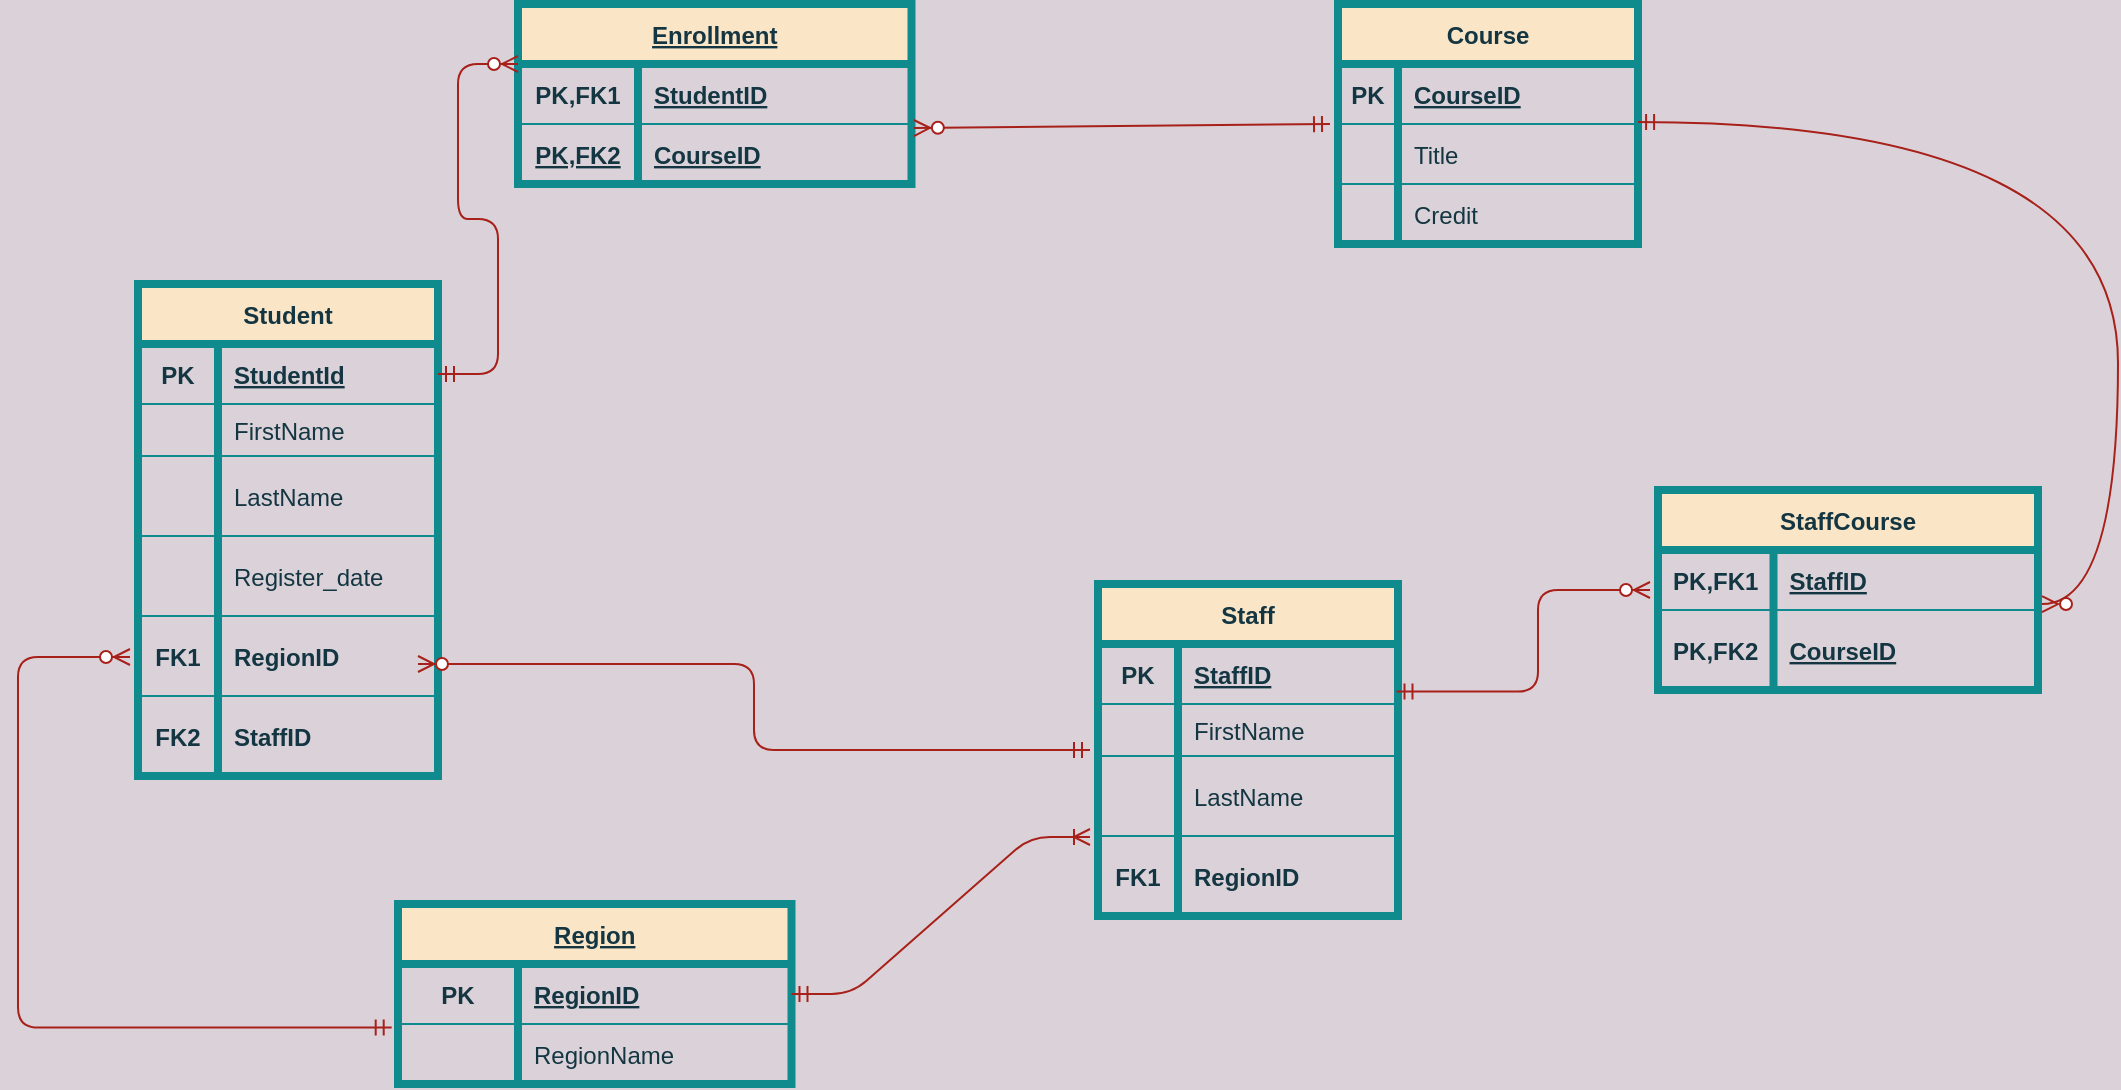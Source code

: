 <mxfile version="15.8.3" type="device"><diagram name="Universty Database Diagram" id="fdOnBVPsswf4ovLiWpWn"><mxGraphModel dx="1110" dy="574" grid="1" gridSize="10" guides="1" tooltips="1" connect="1" arrows="1" fold="1" page="1" pageScale="1" pageWidth="827" pageHeight="1169" background="#DAD2D8" math="0" shadow="0"><root><mxCell id="ur-bBOxtbcJsw3FvqmLU-0"/><mxCell id="ur-bBOxtbcJsw3FvqmLU-1" parent="ur-bBOxtbcJsw3FvqmLU-0"/><mxCell id="ur-bBOxtbcJsw3FvqmLU-2" value="Student" style="shape=table;startSize=30;container=1;collapsible=1;childLayout=tableLayout;fixedRows=1;rowLines=0;fontStyle=1;align=center;resizeLast=1;strokeWidth=4;perimeterSpacing=4;fillColor=#FAE5C7;strokeColor=#0F8B8D;fontColor=#143642;" parent="ur-bBOxtbcJsw3FvqmLU-1" vertex="1"><mxGeometry x="100" y="170" width="150" height="246" as="geometry"/></mxCell><mxCell id="ur-bBOxtbcJsw3FvqmLU-3" value="" style="shape=partialRectangle;collapsible=0;dropTarget=0;pointerEvents=0;fillColor=none;points=[[0,0.5],[1,0.5]];portConstraint=eastwest;top=0;left=0;right=0;bottom=1;strokeColor=#0F8B8D;fontColor=#143642;" parent="ur-bBOxtbcJsw3FvqmLU-2" vertex="1"><mxGeometry y="30" width="150" height="30" as="geometry"/></mxCell><mxCell id="ur-bBOxtbcJsw3FvqmLU-4" value="PK" style="shape=partialRectangle;overflow=hidden;connectable=0;fillColor=none;top=0;left=0;bottom=0;right=0;fontStyle=1;strokeColor=#0F8B8D;fontColor=#143642;" parent="ur-bBOxtbcJsw3FvqmLU-3" vertex="1"><mxGeometry width="40" height="30" as="geometry"><mxRectangle width="40" height="30" as="alternateBounds"/></mxGeometry></mxCell><mxCell id="ur-bBOxtbcJsw3FvqmLU-5" value="StudentId" style="shape=partialRectangle;overflow=hidden;connectable=0;fillColor=none;top=0;left=0;bottom=0;right=0;align=left;spacingLeft=6;fontStyle=5;strokeColor=#0F8B8D;fontColor=#143642;" parent="ur-bBOxtbcJsw3FvqmLU-3" vertex="1"><mxGeometry x="40" width="110" height="30" as="geometry"><mxRectangle width="110" height="30" as="alternateBounds"/></mxGeometry></mxCell><mxCell id="ur-bBOxtbcJsw3FvqmLU-6" style="shape=partialRectangle;collapsible=0;dropTarget=0;pointerEvents=0;fillColor=none;points=[[0,0.5],[1,0.5]];portConstraint=eastwest;top=0;left=0;right=0;bottom=1;strokeColor=#0F8B8D;fontColor=#143642;" parent="ur-bBOxtbcJsw3FvqmLU-2" vertex="1"><mxGeometry y="60" width="150" height="26" as="geometry"/></mxCell><mxCell id="ur-bBOxtbcJsw3FvqmLU-7" style="shape=partialRectangle;overflow=hidden;connectable=0;fillColor=none;top=0;left=0;bottom=0;right=0;fontStyle=1;strokeColor=#0F8B8D;fontColor=#143642;" parent="ur-bBOxtbcJsw3FvqmLU-6" vertex="1"><mxGeometry width="40" height="26" as="geometry"><mxRectangle width="40" height="26" as="alternateBounds"/></mxGeometry></mxCell><mxCell id="ur-bBOxtbcJsw3FvqmLU-8" value="FirstName" style="shape=partialRectangle;overflow=hidden;connectable=0;fillColor=none;top=0;left=0;bottom=0;right=0;align=left;spacingLeft=6;fontStyle=0;strokeColor=#0F8B8D;fontColor=#143642;" parent="ur-bBOxtbcJsw3FvqmLU-6" vertex="1"><mxGeometry x="40" width="110" height="26" as="geometry"><mxRectangle width="110" height="26" as="alternateBounds"/></mxGeometry></mxCell><mxCell id="ur-bBOxtbcJsw3FvqmLU-9" style="shape=partialRectangle;collapsible=0;dropTarget=0;pointerEvents=0;fillColor=none;points=[[0,0.5],[1,0.5]];portConstraint=eastwest;top=0;left=0;right=0;bottom=1;strokeColor=#0F8B8D;fontColor=#143642;" parent="ur-bBOxtbcJsw3FvqmLU-2" vertex="1"><mxGeometry y="86" width="150" height="40" as="geometry"/></mxCell><mxCell id="ur-bBOxtbcJsw3FvqmLU-10" style="shape=partialRectangle;overflow=hidden;connectable=0;fillColor=none;top=0;left=0;bottom=0;right=0;fontStyle=1;strokeColor=#0F8B8D;fontColor=#143642;" parent="ur-bBOxtbcJsw3FvqmLU-9" vertex="1"><mxGeometry width="40" height="40" as="geometry"><mxRectangle width="40" height="40" as="alternateBounds"/></mxGeometry></mxCell><mxCell id="ur-bBOxtbcJsw3FvqmLU-11" value="LastName" style="shape=partialRectangle;overflow=hidden;connectable=0;fillColor=none;top=0;left=0;bottom=0;right=0;align=left;spacingLeft=6;fontStyle=0;strokeColor=#0F8B8D;fontColor=#143642;" parent="ur-bBOxtbcJsw3FvqmLU-9" vertex="1"><mxGeometry x="40" width="110" height="40" as="geometry"><mxRectangle width="110" height="40" as="alternateBounds"/></mxGeometry></mxCell><mxCell id="ur-bBOxtbcJsw3FvqmLU-12" style="shape=partialRectangle;collapsible=0;dropTarget=0;pointerEvents=0;fillColor=none;points=[[0,0.5],[1,0.5]];portConstraint=eastwest;top=0;left=0;right=0;bottom=1;strokeColor=#0F8B8D;fontColor=#143642;" parent="ur-bBOxtbcJsw3FvqmLU-2" vertex="1"><mxGeometry y="126" width="150" height="40" as="geometry"/></mxCell><mxCell id="ur-bBOxtbcJsw3FvqmLU-13" style="shape=partialRectangle;overflow=hidden;connectable=0;fillColor=none;top=0;left=0;bottom=0;right=0;fontStyle=1;strokeColor=#0F8B8D;fontColor=#143642;" parent="ur-bBOxtbcJsw3FvqmLU-12" vertex="1"><mxGeometry width="40" height="40" as="geometry"><mxRectangle width="40" height="40" as="alternateBounds"/></mxGeometry></mxCell><mxCell id="ur-bBOxtbcJsw3FvqmLU-14" value="Register_date" style="shape=partialRectangle;overflow=hidden;connectable=0;fillColor=none;top=0;left=0;bottom=0;right=0;align=left;spacingLeft=6;fontStyle=0;strokeColor=#0F8B8D;fontColor=#143642;" parent="ur-bBOxtbcJsw3FvqmLU-12" vertex="1"><mxGeometry x="40" width="110" height="40" as="geometry"><mxRectangle width="110" height="40" as="alternateBounds"/></mxGeometry></mxCell><mxCell id="ur-bBOxtbcJsw3FvqmLU-15" style="shape=partialRectangle;collapsible=0;dropTarget=0;pointerEvents=0;fillColor=none;points=[[0,0.5],[1,0.5]];portConstraint=eastwest;top=0;left=0;right=0;bottom=1;strokeColor=#0F8B8D;fontColor=#143642;" parent="ur-bBOxtbcJsw3FvqmLU-2" vertex="1"><mxGeometry y="166" width="150" height="40" as="geometry"/></mxCell><mxCell id="ur-bBOxtbcJsw3FvqmLU-16" value="FK1" style="shape=partialRectangle;overflow=hidden;connectable=0;fillColor=none;top=0;left=0;bottom=0;right=0;fontStyle=1;strokeColor=#0F8B8D;fontColor=#143642;" parent="ur-bBOxtbcJsw3FvqmLU-15" vertex="1"><mxGeometry width="40" height="40" as="geometry"><mxRectangle width="40" height="40" as="alternateBounds"/></mxGeometry></mxCell><mxCell id="ur-bBOxtbcJsw3FvqmLU-17" value="RegionID" style="shape=partialRectangle;overflow=hidden;connectable=0;fillColor=none;top=0;left=0;bottom=0;right=0;align=left;spacingLeft=6;fontStyle=1;strokeColor=#0F8B8D;fontColor=#143642;" parent="ur-bBOxtbcJsw3FvqmLU-15" vertex="1"><mxGeometry x="40" width="110" height="40" as="geometry"><mxRectangle width="110" height="40" as="alternateBounds"/></mxGeometry></mxCell><mxCell id="ur-bBOxtbcJsw3FvqmLU-18" style="shape=partialRectangle;collapsible=0;dropTarget=0;pointerEvents=0;fillColor=none;points=[[0,0.5],[1,0.5]];portConstraint=eastwest;top=0;left=0;right=0;bottom=1;strokeColor=#0F8B8D;fontColor=#143642;" parent="ur-bBOxtbcJsw3FvqmLU-2" vertex="1"><mxGeometry y="206" width="150" height="40" as="geometry"/></mxCell><mxCell id="ur-bBOxtbcJsw3FvqmLU-19" value="FK2" style="shape=partialRectangle;overflow=hidden;connectable=0;fillColor=none;top=0;left=0;bottom=0;right=0;fontStyle=1;strokeColor=#0F8B8D;fontColor=#143642;" parent="ur-bBOxtbcJsw3FvqmLU-18" vertex="1"><mxGeometry width="40" height="40" as="geometry"><mxRectangle width="40" height="40" as="alternateBounds"/></mxGeometry></mxCell><mxCell id="ur-bBOxtbcJsw3FvqmLU-20" value="StaffID" style="shape=partialRectangle;overflow=hidden;connectable=0;fillColor=none;top=0;left=0;bottom=0;right=0;align=left;spacingLeft=6;fontStyle=1;strokeColor=#0F8B8D;fontColor=#143642;" parent="ur-bBOxtbcJsw3FvqmLU-18" vertex="1"><mxGeometry x="40" width="110" height="40" as="geometry"><mxRectangle width="110" height="40" as="alternateBounds"/></mxGeometry></mxCell><mxCell id="ur-bBOxtbcJsw3FvqmLU-21" value="Enrollment" style="shape=table;startSize=30;container=1;collapsible=1;childLayout=tableLayout;fixedRows=1;rowLines=0;fontStyle=5;align=center;resizeLast=1;strokeWidth=4;perimeterSpacing=4;fillColor=#FAE5C7;strokeColor=#0F8B8D;fontColor=#143642;" parent="ur-bBOxtbcJsw3FvqmLU-1" vertex="1"><mxGeometry x="290" y="30" width="196.75" height="90" as="geometry"/></mxCell><mxCell id="ur-bBOxtbcJsw3FvqmLU-22" value="" style="shape=partialRectangle;collapsible=0;dropTarget=0;pointerEvents=0;fillColor=none;points=[[0,0.5],[1,0.5]];portConstraint=eastwest;top=0;left=0;right=0;bottom=1;strokeColor=#0F8B8D;fontColor=#143642;" parent="ur-bBOxtbcJsw3FvqmLU-21" vertex="1"><mxGeometry y="30" width="196.75" height="30" as="geometry"/></mxCell><mxCell id="ur-bBOxtbcJsw3FvqmLU-23" value="PK,FK1" style="shape=partialRectangle;overflow=hidden;connectable=0;fillColor=none;top=0;left=0;bottom=0;right=0;fontStyle=1;strokeColor=#0F8B8D;fontColor=#143642;" parent="ur-bBOxtbcJsw3FvqmLU-22" vertex="1"><mxGeometry width="60" height="30" as="geometry"><mxRectangle width="60" height="30" as="alternateBounds"/></mxGeometry></mxCell><mxCell id="ur-bBOxtbcJsw3FvqmLU-24" value="StudentID" style="shape=partialRectangle;overflow=hidden;connectable=0;fillColor=none;top=0;left=0;bottom=0;right=0;align=left;spacingLeft=6;fontStyle=5;strokeColor=#0F8B8D;fontColor=#143642;" parent="ur-bBOxtbcJsw3FvqmLU-22" vertex="1"><mxGeometry x="60" width="136.75" height="30" as="geometry"><mxRectangle width="136.75" height="30" as="alternateBounds"/></mxGeometry></mxCell><mxCell id="ur-bBOxtbcJsw3FvqmLU-25" value="" style="shape=partialRectangle;collapsible=0;dropTarget=0;pointerEvents=0;fillColor=none;points=[[0,0.5],[1,0.5]];portConstraint=eastwest;top=0;left=0;right=0;bottom=0;strokeColor=#0F8B8D;fontColor=#143642;" parent="ur-bBOxtbcJsw3FvqmLU-21" vertex="1"><mxGeometry y="60" width="196.75" height="30" as="geometry"/></mxCell><mxCell id="ur-bBOxtbcJsw3FvqmLU-26" value="PK,FK2" style="shape=partialRectangle;overflow=hidden;connectable=0;fillColor=none;top=0;left=0;bottom=0;right=0;fontStyle=5;strokeColor=#0F8B8D;fontColor=#143642;" parent="ur-bBOxtbcJsw3FvqmLU-25" vertex="1"><mxGeometry width="60" height="30" as="geometry"><mxRectangle width="60" height="30" as="alternateBounds"/></mxGeometry></mxCell><mxCell id="ur-bBOxtbcJsw3FvqmLU-27" value="CourseID" style="shape=partialRectangle;overflow=hidden;connectable=0;fillColor=none;top=0;left=0;bottom=0;right=0;align=left;spacingLeft=6;fontStyle=5;strokeColor=#0F8B8D;fontColor=#143642;" parent="ur-bBOxtbcJsw3FvqmLU-25" vertex="1"><mxGeometry x="60" width="136.75" height="30" as="geometry"><mxRectangle width="136.75" height="30" as="alternateBounds"/></mxGeometry></mxCell><mxCell id="ur-bBOxtbcJsw3FvqmLU-28" value="Course" style="shape=table;startSize=30;container=1;collapsible=1;childLayout=tableLayout;fixedRows=1;rowLines=0;fontStyle=1;align=center;resizeLast=1;strokeWidth=4;perimeterSpacing=4;fillColor=#FAE5C7;strokeColor=#0F8B8D;fontColor=#143642;" parent="ur-bBOxtbcJsw3FvqmLU-1" vertex="1"><mxGeometry x="700" y="30" width="150" height="120" as="geometry"/></mxCell><mxCell id="ur-bBOxtbcJsw3FvqmLU-29" value="" style="shape=partialRectangle;collapsible=0;dropTarget=0;pointerEvents=0;fillColor=none;points=[[0,0.5],[1,0.5]];portConstraint=eastwest;top=0;left=0;right=0;bottom=1;strokeColor=#0F8B8D;fontColor=#143642;" parent="ur-bBOxtbcJsw3FvqmLU-28" vertex="1"><mxGeometry y="30" width="150" height="30" as="geometry"/></mxCell><mxCell id="ur-bBOxtbcJsw3FvqmLU-30" value="PK" style="shape=partialRectangle;overflow=hidden;connectable=0;fillColor=none;top=0;left=0;bottom=0;right=0;fontStyle=1;strokeColor=#0F8B8D;fontColor=#143642;" parent="ur-bBOxtbcJsw3FvqmLU-29" vertex="1"><mxGeometry width="30" height="30" as="geometry"><mxRectangle width="30" height="30" as="alternateBounds"/></mxGeometry></mxCell><mxCell id="ur-bBOxtbcJsw3FvqmLU-31" value="CourseID" style="shape=partialRectangle;overflow=hidden;connectable=0;fillColor=none;top=0;left=0;bottom=0;right=0;align=left;spacingLeft=6;fontStyle=5;strokeColor=#0F8B8D;fontColor=#143642;" parent="ur-bBOxtbcJsw3FvqmLU-29" vertex="1"><mxGeometry x="30" width="120" height="30" as="geometry"><mxRectangle width="120" height="30" as="alternateBounds"/></mxGeometry></mxCell><mxCell id="ur-bBOxtbcJsw3FvqmLU-32" style="shape=partialRectangle;collapsible=0;dropTarget=0;pointerEvents=0;fillColor=none;points=[[0,0.5],[1,0.5]];portConstraint=eastwest;top=0;left=0;right=0;bottom=1;strokeColor=#0F8B8D;fontColor=#143642;" parent="ur-bBOxtbcJsw3FvqmLU-28" vertex="1"><mxGeometry y="60" width="150" height="30" as="geometry"/></mxCell><mxCell id="ur-bBOxtbcJsw3FvqmLU-33" style="shape=partialRectangle;overflow=hidden;connectable=0;fillColor=none;top=0;left=0;bottom=0;right=0;fontStyle=1;strokeColor=#0F8B8D;fontColor=#143642;" parent="ur-bBOxtbcJsw3FvqmLU-32" vertex="1"><mxGeometry width="30" height="30" as="geometry"><mxRectangle width="30" height="30" as="alternateBounds"/></mxGeometry></mxCell><mxCell id="ur-bBOxtbcJsw3FvqmLU-34" value="Title" style="shape=partialRectangle;overflow=hidden;connectable=0;fillColor=none;top=0;left=0;bottom=0;right=0;align=left;spacingLeft=6;fontStyle=0;strokeColor=#0F8B8D;fontColor=#143642;" parent="ur-bBOxtbcJsw3FvqmLU-32" vertex="1"><mxGeometry x="30" width="120" height="30" as="geometry"><mxRectangle width="120" height="30" as="alternateBounds"/></mxGeometry></mxCell><mxCell id="ur-bBOxtbcJsw3FvqmLU-38" style="shape=partialRectangle;collapsible=0;dropTarget=0;pointerEvents=0;fillColor=none;points=[[0,0.5],[1,0.5]];portConstraint=eastwest;top=0;left=0;right=0;bottom=1;strokeColor=#0F8B8D;fontColor=#143642;" parent="ur-bBOxtbcJsw3FvqmLU-28" vertex="1"><mxGeometry y="90" width="150" height="30" as="geometry"/></mxCell><mxCell id="ur-bBOxtbcJsw3FvqmLU-39" style="shape=partialRectangle;overflow=hidden;connectable=0;fillColor=none;top=0;left=0;bottom=0;right=0;fontStyle=1;strokeColor=#0F8B8D;fontColor=#143642;" parent="ur-bBOxtbcJsw3FvqmLU-38" vertex="1"><mxGeometry width="30" height="30" as="geometry"><mxRectangle width="30" height="30" as="alternateBounds"/></mxGeometry></mxCell><mxCell id="ur-bBOxtbcJsw3FvqmLU-40" value="Credit" style="shape=partialRectangle;overflow=hidden;connectable=0;fillColor=none;top=0;left=0;bottom=0;right=0;align=left;spacingLeft=6;fontStyle=0;strokeColor=#0F8B8D;fontColor=#143642;" parent="ur-bBOxtbcJsw3FvqmLU-38" vertex="1"><mxGeometry x="30" width="120" height="30" as="geometry"><mxRectangle width="120" height="30" as="alternateBounds"/></mxGeometry></mxCell><mxCell id="ur-bBOxtbcJsw3FvqmLU-41" style="edgeStyle=elbowEdgeStyle;rounded=0;orthogonalLoop=1;jettySize=auto;html=1;strokeColor=#A8201A;fontColor=#143642;labelBackgroundColor=#DAD2D8;" parent="ur-bBOxtbcJsw3FvqmLU-1" edge="1"><mxGeometry relative="1" as="geometry"><mxPoint x="696" y="515" as="targetPoint"/><mxPoint x="696" y="515" as="sourcePoint"/></mxGeometry></mxCell><mxCell id="ur-bBOxtbcJsw3FvqmLU-42" value="StaffCourse" style="shape=table;startSize=30;container=1;collapsible=1;childLayout=tableLayout;fixedRows=1;rowLines=0;fontStyle=1;align=center;resizeLast=1;strokeWidth=4;perimeterSpacing=4;fillColor=#FAE5C7;strokeColor=#0F8B8D;fontColor=#143642;" parent="ur-bBOxtbcJsw3FvqmLU-1" vertex="1"><mxGeometry x="860" y="273" width="190" height="100" as="geometry"/></mxCell><mxCell id="ur-bBOxtbcJsw3FvqmLU-43" value="" style="shape=partialRectangle;collapsible=0;dropTarget=0;pointerEvents=0;fillColor=none;points=[[0,0.5],[1,0.5]];portConstraint=eastwest;top=0;left=0;right=0;bottom=1;strokeColor=#0F8B8D;fontColor=#143642;" parent="ur-bBOxtbcJsw3FvqmLU-42" vertex="1"><mxGeometry y="30" width="190" height="30" as="geometry"/></mxCell><mxCell id="ur-bBOxtbcJsw3FvqmLU-44" value="PK,FK1" style="shape=partialRectangle;overflow=hidden;connectable=0;fillColor=none;top=0;left=0;bottom=0;right=0;fontStyle=1;strokeColor=#0F8B8D;fontColor=#143642;" parent="ur-bBOxtbcJsw3FvqmLU-43" vertex="1"><mxGeometry width="57.75" height="30" as="geometry"><mxRectangle width="57.75" height="30" as="alternateBounds"/></mxGeometry></mxCell><mxCell id="ur-bBOxtbcJsw3FvqmLU-45" value="StaffID" style="shape=partialRectangle;overflow=hidden;connectable=0;fillColor=none;top=0;left=0;bottom=0;right=0;align=left;spacingLeft=6;fontStyle=5;strokeColor=#0F8B8D;fontColor=#143642;" parent="ur-bBOxtbcJsw3FvqmLU-43" vertex="1"><mxGeometry x="57.75" width="132.25" height="30" as="geometry"><mxRectangle width="132.25" height="30" as="alternateBounds"/></mxGeometry></mxCell><mxCell id="ur-bBOxtbcJsw3FvqmLU-46" style="shape=partialRectangle;collapsible=0;dropTarget=0;pointerEvents=0;fillColor=none;points=[[0,0.5],[1,0.5]];portConstraint=eastwest;top=0;left=0;right=0;bottom=1;strokeColor=#0F8B8D;fontColor=#143642;" parent="ur-bBOxtbcJsw3FvqmLU-42" vertex="1"><mxGeometry y="60" width="190" height="40" as="geometry"/></mxCell><mxCell id="ur-bBOxtbcJsw3FvqmLU-47" value="PK,FK2" style="shape=partialRectangle;overflow=hidden;connectable=0;fillColor=none;top=0;left=0;bottom=0;right=0;fontStyle=1;strokeColor=#0F8B8D;fontColor=#143642;" parent="ur-bBOxtbcJsw3FvqmLU-46" vertex="1"><mxGeometry width="57.75" height="40" as="geometry"><mxRectangle width="57.75" height="40" as="alternateBounds"/></mxGeometry></mxCell><mxCell id="ur-bBOxtbcJsw3FvqmLU-48" value="CourseID" style="shape=partialRectangle;overflow=hidden;connectable=0;fillColor=none;top=0;left=0;bottom=0;right=0;align=left;spacingLeft=6;fontStyle=5;strokeColor=#0F8B8D;fontColor=#143642;" parent="ur-bBOxtbcJsw3FvqmLU-46" vertex="1"><mxGeometry x="57.75" width="132.25" height="40" as="geometry"><mxRectangle width="132.25" height="40" as="alternateBounds"/></mxGeometry></mxCell><mxCell id="ur-bBOxtbcJsw3FvqmLU-49" value="Staff" style="shape=table;startSize=30;container=1;collapsible=1;childLayout=tableLayout;fixedRows=1;rowLines=0;fontStyle=1;align=center;resizeLast=1;strokeWidth=4;perimeterSpacing=4;fillColor=#FAE5C7;strokeColor=#0F8B8D;fontColor=#143642;" parent="ur-bBOxtbcJsw3FvqmLU-1" vertex="1"><mxGeometry x="580" y="320" width="150" height="166" as="geometry"/></mxCell><mxCell id="ur-bBOxtbcJsw3FvqmLU-50" value="" style="shape=partialRectangle;collapsible=0;dropTarget=0;pointerEvents=0;fillColor=none;points=[[0,0.5],[1,0.5]];portConstraint=eastwest;top=0;left=0;right=0;bottom=1;strokeColor=#0F8B8D;fontColor=#143642;" parent="ur-bBOxtbcJsw3FvqmLU-49" vertex="1"><mxGeometry y="30" width="150" height="30" as="geometry"/></mxCell><mxCell id="ur-bBOxtbcJsw3FvqmLU-51" value="PK" style="shape=partialRectangle;overflow=hidden;connectable=0;fillColor=none;top=0;left=0;bottom=0;right=0;fontStyle=1;strokeColor=#0F8B8D;fontColor=#143642;" parent="ur-bBOxtbcJsw3FvqmLU-50" vertex="1"><mxGeometry width="40" height="30" as="geometry"><mxRectangle width="40" height="30" as="alternateBounds"/></mxGeometry></mxCell><mxCell id="ur-bBOxtbcJsw3FvqmLU-52" value="StaffID" style="shape=partialRectangle;overflow=hidden;connectable=0;fillColor=none;top=0;left=0;bottom=0;right=0;align=left;spacingLeft=6;fontStyle=5;strokeColor=#0F8B8D;fontColor=#143642;" parent="ur-bBOxtbcJsw3FvqmLU-50" vertex="1"><mxGeometry x="40" width="110" height="30" as="geometry"><mxRectangle width="110" height="30" as="alternateBounds"/></mxGeometry></mxCell><mxCell id="ur-bBOxtbcJsw3FvqmLU-53" style="shape=partialRectangle;collapsible=0;dropTarget=0;pointerEvents=0;fillColor=none;points=[[0,0.5],[1,0.5]];portConstraint=eastwest;top=0;left=0;right=0;bottom=1;strokeColor=#0F8B8D;fontColor=#143642;" parent="ur-bBOxtbcJsw3FvqmLU-49" vertex="1"><mxGeometry y="60" width="150" height="26" as="geometry"/></mxCell><mxCell id="ur-bBOxtbcJsw3FvqmLU-54" style="shape=partialRectangle;overflow=hidden;connectable=0;fillColor=none;top=0;left=0;bottom=0;right=0;fontStyle=1;strokeColor=#0F8B8D;fontColor=#143642;" parent="ur-bBOxtbcJsw3FvqmLU-53" vertex="1"><mxGeometry width="40" height="26" as="geometry"><mxRectangle width="40" height="26" as="alternateBounds"/></mxGeometry></mxCell><mxCell id="ur-bBOxtbcJsw3FvqmLU-55" value="FirstName" style="shape=partialRectangle;overflow=hidden;connectable=0;fillColor=none;top=0;left=0;bottom=0;right=0;align=left;spacingLeft=6;fontStyle=0;strokeColor=#0F8B8D;fontColor=#143642;" parent="ur-bBOxtbcJsw3FvqmLU-53" vertex="1"><mxGeometry x="40" width="110" height="26" as="geometry"><mxRectangle width="110" height="26" as="alternateBounds"/></mxGeometry></mxCell><mxCell id="ur-bBOxtbcJsw3FvqmLU-56" style="shape=partialRectangle;collapsible=0;dropTarget=0;pointerEvents=0;fillColor=none;points=[[0,0.5],[1,0.5]];portConstraint=eastwest;top=0;left=0;right=0;bottom=1;strokeColor=#0F8B8D;fontColor=#143642;" parent="ur-bBOxtbcJsw3FvqmLU-49" vertex="1"><mxGeometry y="86" width="150" height="40" as="geometry"/></mxCell><mxCell id="ur-bBOxtbcJsw3FvqmLU-57" style="shape=partialRectangle;overflow=hidden;connectable=0;fillColor=none;top=0;left=0;bottom=0;right=0;fontStyle=1;strokeColor=#0F8B8D;fontColor=#143642;" parent="ur-bBOxtbcJsw3FvqmLU-56" vertex="1"><mxGeometry width="40" height="40" as="geometry"><mxRectangle width="40" height="40" as="alternateBounds"/></mxGeometry></mxCell><mxCell id="ur-bBOxtbcJsw3FvqmLU-58" value="LastName" style="shape=partialRectangle;overflow=hidden;connectable=0;fillColor=none;top=0;left=0;bottom=0;right=0;align=left;spacingLeft=6;fontStyle=0;strokeColor=#0F8B8D;fontColor=#143642;" parent="ur-bBOxtbcJsw3FvqmLU-56" vertex="1"><mxGeometry x="40" width="110" height="40" as="geometry"><mxRectangle width="110" height="40" as="alternateBounds"/></mxGeometry></mxCell><mxCell id="ur-bBOxtbcJsw3FvqmLU-59" style="shape=partialRectangle;collapsible=0;dropTarget=0;pointerEvents=0;fillColor=none;points=[[0,0.5],[1,0.5]];portConstraint=eastwest;top=0;left=0;right=0;bottom=1;strokeColor=#0F8B8D;fontColor=#143642;" parent="ur-bBOxtbcJsw3FvqmLU-49" vertex="1"><mxGeometry y="126" width="150" height="40" as="geometry"/></mxCell><mxCell id="ur-bBOxtbcJsw3FvqmLU-60" value="FK1" style="shape=partialRectangle;overflow=hidden;connectable=0;fillColor=none;top=0;left=0;bottom=0;right=0;fontStyle=1;strokeColor=#0F8B8D;fontColor=#143642;" parent="ur-bBOxtbcJsw3FvqmLU-59" vertex="1"><mxGeometry width="40" height="40" as="geometry"><mxRectangle width="40" height="40" as="alternateBounds"/></mxGeometry></mxCell><mxCell id="ur-bBOxtbcJsw3FvqmLU-61" value="RegionID" style="shape=partialRectangle;overflow=hidden;connectable=0;fillColor=none;top=0;left=0;bottom=0;right=0;align=left;spacingLeft=6;fontStyle=1;strokeColor=#0F8B8D;fontColor=#143642;" parent="ur-bBOxtbcJsw3FvqmLU-59" vertex="1"><mxGeometry x="40" width="110" height="40" as="geometry"><mxRectangle width="110" height="40" as="alternateBounds"/></mxGeometry></mxCell><mxCell id="ur-bBOxtbcJsw3FvqmLU-62" value="Region" style="shape=table;startSize=30;container=1;collapsible=1;childLayout=tableLayout;fixedRows=1;rowLines=0;fontStyle=5;align=center;resizeLast=1;strokeWidth=4;perimeterSpacing=4;fillColor=#FAE5C7;strokeColor=#0F8B8D;fontColor=#143642;" parent="ur-bBOxtbcJsw3FvqmLU-1" vertex="1"><mxGeometry x="230" y="480" width="196.75" height="90" as="geometry"/></mxCell><mxCell id="ur-bBOxtbcJsw3FvqmLU-63" value="" style="shape=partialRectangle;collapsible=0;dropTarget=0;pointerEvents=0;fillColor=none;points=[[0,0.5],[1,0.5]];portConstraint=eastwest;top=0;left=0;right=0;bottom=1;strokeColor=#0F8B8D;fontColor=#143642;" parent="ur-bBOxtbcJsw3FvqmLU-62" vertex="1"><mxGeometry y="30" width="196.75" height="30" as="geometry"/></mxCell><mxCell id="ur-bBOxtbcJsw3FvqmLU-64" value="PK" style="shape=partialRectangle;overflow=hidden;connectable=0;fillColor=none;top=0;left=0;bottom=0;right=0;fontStyle=1;strokeColor=#0F8B8D;fontColor=#143642;" parent="ur-bBOxtbcJsw3FvqmLU-63" vertex="1"><mxGeometry width="60" height="30" as="geometry"><mxRectangle width="60" height="30" as="alternateBounds"/></mxGeometry></mxCell><mxCell id="ur-bBOxtbcJsw3FvqmLU-65" value="RegionID" style="shape=partialRectangle;overflow=hidden;connectable=0;fillColor=none;top=0;left=0;bottom=0;right=0;align=left;spacingLeft=6;fontStyle=5;strokeColor=#0F8B8D;fontColor=#143642;" parent="ur-bBOxtbcJsw3FvqmLU-63" vertex="1"><mxGeometry x="60" width="136.75" height="30" as="geometry"><mxRectangle width="136.75" height="30" as="alternateBounds"/></mxGeometry></mxCell><mxCell id="ur-bBOxtbcJsw3FvqmLU-66" value="" style="shape=partialRectangle;collapsible=0;dropTarget=0;pointerEvents=0;fillColor=none;points=[[0,0.5],[1,0.5]];portConstraint=eastwest;top=0;left=0;right=0;bottom=0;strokeColor=#0F8B8D;fontColor=#143642;" parent="ur-bBOxtbcJsw3FvqmLU-62" vertex="1"><mxGeometry y="60" width="196.75" height="30" as="geometry"/></mxCell><mxCell id="ur-bBOxtbcJsw3FvqmLU-67" value="" style="shape=partialRectangle;overflow=hidden;connectable=0;fillColor=none;top=0;left=0;bottom=0;right=0;fontStyle=5;strokeColor=#0F8B8D;fontColor=#143642;" parent="ur-bBOxtbcJsw3FvqmLU-66" vertex="1"><mxGeometry width="60" height="30" as="geometry"><mxRectangle width="60" height="30" as="alternateBounds"/></mxGeometry></mxCell><mxCell id="ur-bBOxtbcJsw3FvqmLU-68" value="RegionName" style="shape=partialRectangle;overflow=hidden;connectable=0;fillColor=none;top=0;left=0;bottom=0;right=0;align=left;spacingLeft=6;fontStyle=0;strokeColor=#0F8B8D;fontColor=#143642;" parent="ur-bBOxtbcJsw3FvqmLU-66" vertex="1"><mxGeometry x="60" width="136.75" height="30" as="geometry"><mxRectangle width="136.75" height="30" as="alternateBounds"/></mxGeometry></mxCell><mxCell id="ur-bBOxtbcJsw3FvqmLU-69" value="" style="edgeStyle=elbowEdgeStyle;fontSize=12;html=1;endArrow=ERzeroToMany;startArrow=ERmandOne;rounded=1;sketch=0;fontColor=#143642;strokeColor=#A8201A;fillColor=#FAE5C7;entryX=0;entryY=0.75;entryDx=0;entryDy=0;exitX=-0.016;exitY=0.06;exitDx=0;exitDy=0;exitPerimeter=0;labelBackgroundColor=#DAD2D8;" parent="ur-bBOxtbcJsw3FvqmLU-1" source="ur-bBOxtbcJsw3FvqmLU-66" target="ur-bBOxtbcJsw3FvqmLU-2" edge="1"><mxGeometry width="100" height="100" relative="1" as="geometry"><mxPoint x="280" y="530" as="sourcePoint"/><mxPoint x="70" y="386" as="targetPoint"/><Array as="points"><mxPoint x="40" y="420"/><mxPoint x="50" y="490"/></Array></mxGeometry></mxCell><mxCell id="ur-bBOxtbcJsw3FvqmLU-70" value="" style="edgeStyle=entityRelationEdgeStyle;fontSize=12;html=1;endArrow=ERoneToMany;startArrow=ERmandOne;rounded=1;sketch=0;fontColor=#143642;strokeColor=#A8201A;fillColor=#FAE5C7;entryX=0;entryY=0.75;entryDx=0;entryDy=0;exitX=1;exitY=0.5;exitDx=0;exitDy=0;labelBackgroundColor=#DAD2D8;" parent="ur-bBOxtbcJsw3FvqmLU-1" source="ur-bBOxtbcJsw3FvqmLU-63" target="ur-bBOxtbcJsw3FvqmLU-49" edge="1"><mxGeometry width="100" height="100" relative="1" as="geometry"><mxPoint x="486.75" y="530" as="sourcePoint"/><mxPoint x="586.75" y="430" as="targetPoint"/></mxGeometry></mxCell><mxCell id="ur-bBOxtbcJsw3FvqmLU-71" value="" style="edgeStyle=elbowEdgeStyle;fontSize=12;html=1;endArrow=ERzeroToMany;startArrow=ERmandOne;rounded=1;sketch=0;fontColor=#143642;strokeColor=#A8201A;fillColor=#FAE5C7;exitX=0;exitY=0.5;exitDx=0;exitDy=0;labelBackgroundColor=#DAD2D8;" parent="ur-bBOxtbcJsw3FvqmLU-1" source="ur-bBOxtbcJsw3FvqmLU-49" edge="1"><mxGeometry width="100" height="100" relative="1" as="geometry"><mxPoint x="470" y="393" as="sourcePoint"/><mxPoint x="240" y="360" as="targetPoint"/></mxGeometry></mxCell><mxCell id="ur-bBOxtbcJsw3FvqmLU-72" value="" style="edgeStyle=entityRelationEdgeStyle;fontSize=12;html=1;endArrow=ERzeroToMany;startArrow=ERmandOne;rounded=1;sketch=0;fontColor=#143642;strokeColor=#A8201A;fillColor=#FAE5C7;exitX=1;exitY=0.5;exitDx=0;exitDy=0;labelBackgroundColor=#DAD2D8;" parent="ur-bBOxtbcJsw3FvqmLU-1" source="ur-bBOxtbcJsw3FvqmLU-3" edge="1"><mxGeometry width="100" height="100" relative="1" as="geometry"><mxPoint x="190" y="160" as="sourcePoint"/><mxPoint x="290" y="60" as="targetPoint"/></mxGeometry></mxCell><mxCell id="ur-bBOxtbcJsw3FvqmLU-74" value="" style="edgeStyle=orthogonalEdgeStyle;fontSize=12;html=1;endArrow=ERzeroToMany;startArrow=ERmandOne;rounded=1;sketch=0;fontColor=#143642;strokeColor=#A8201A;fillColor=#FAE5C7;elbow=vertical;entryX=0;entryY=0.5;entryDx=0;entryDy=0;exitX=0.995;exitY=0.793;exitDx=0;exitDy=0;exitPerimeter=0;labelBackgroundColor=#DAD2D8;" parent="ur-bBOxtbcJsw3FvqmLU-1" source="ur-bBOxtbcJsw3FvqmLU-50" target="ur-bBOxtbcJsw3FvqmLU-42" edge="1"><mxGeometry width="100" height="100" relative="1" as="geometry"><mxPoint x="780" y="400" as="sourcePoint"/><mxPoint x="419.75" y="200" as="targetPoint"/><Array as="points"><mxPoint x="800" y="374"/><mxPoint x="800" y="323"/></Array></mxGeometry></mxCell><mxCell id="k3WbeiYhinQyK997g8XV-0" value="" style="fontSize=12;html=1;endArrow=ERzeroToMany;startArrow=ERmandOne;rounded=1;sketch=0;fontColor=#143642;strokeColor=#A8201A;fillColor=#FAE5C7;elbow=vertical;entryX=1.006;entryY=0.067;entryDx=0;entryDy=0;exitX=0;exitY=0.5;exitDx=0;exitDy=0;labelBackgroundColor=#DAD2D8;entryPerimeter=0;" parent="ur-bBOxtbcJsw3FvqmLU-1" source="ur-bBOxtbcJsw3FvqmLU-28" target="ur-bBOxtbcJsw3FvqmLU-25" edge="1"><mxGeometry width="100" height="100" relative="1" as="geometry"><mxPoint x="700" y="120" as="sourcePoint"/><mxPoint x="700" y="30" as="targetPoint"/></mxGeometry></mxCell><mxCell id="EoyuiAQ4jS6xPIMxK1KY-2" value="" style="fontSize=12;html=1;endArrow=ERzeroToMany;startArrow=ERmandOne;rounded=1;sketch=0;fontColor=#143642;strokeColor=#A8201A;fillColor=#FAE5C7;elbow=vertical;entryX=1.006;entryY=0.067;entryDx=0;entryDy=0;labelBackgroundColor=#DAD2D8;entryPerimeter=0;edgeStyle=orthogonalEdgeStyle;curved=1;exitX=0.987;exitY=-0.033;exitDx=0;exitDy=0;exitPerimeter=0;" edge="1" parent="ur-bBOxtbcJsw3FvqmLU-1"><mxGeometry width="100" height="100" relative="1" as="geometry"><mxPoint x="850.05" y="89.01" as="sourcePoint"/><mxPoint x="1052.0" y="330.01" as="targetPoint"/><Array as="points"><mxPoint x="1090" y="89"/><mxPoint x="1090" y="330"/></Array></mxGeometry></mxCell></root></mxGraphModel></diagram></mxfile>